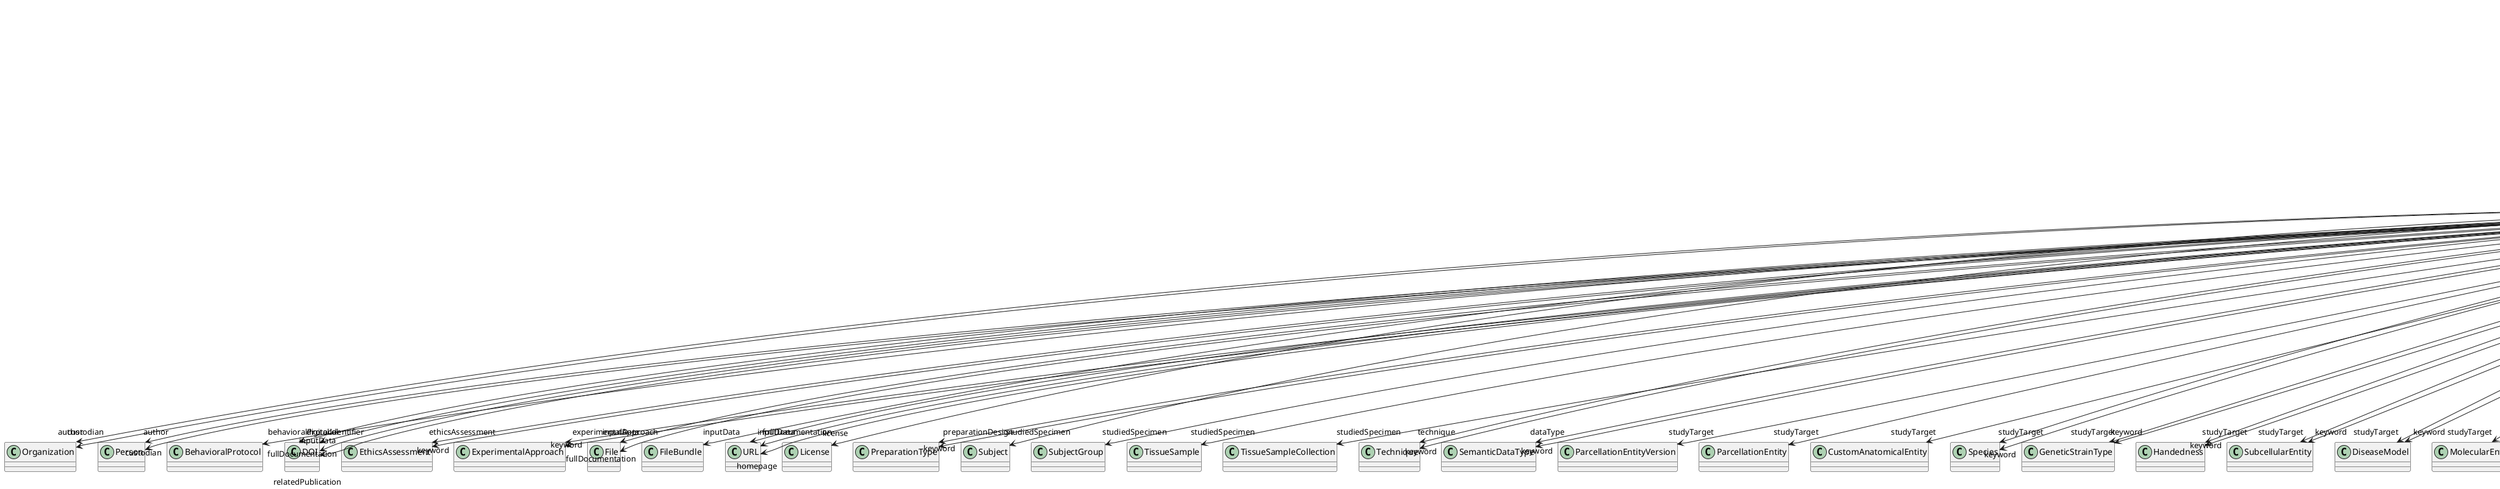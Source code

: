 @startuml
class DatasetVersion {
+author
+behavioralProtocol
+digitalIdentifier
+ethicsAssessment
+experimentalApproach
+inputData
+isAlternativeVersionOf
+isNewVersionOf
+license
+preparationDesign
+studiedSpecimen
+technique
+dataType
+studyTarget
+accessibility
+copyright
+custodian
+description
+fullDocumentation
+fullName
+funding
+homepage
+howToCite
+keyword
+otherContribution
+relatedPublication
+releaseDate
+repository
+shortName
+supportChannel
+versionIdentifier
+versionInnovation

}
DatasetVersion -d-> "author" Organization
DatasetVersion -d-> "author" Person
DatasetVersion -d-> "behavioralProtocol" BehavioralProtocol
DatasetVersion -d-> "digitalIdentifier" DOI
DatasetVersion -d-> "ethicsAssessment" EthicsAssessment
DatasetVersion -d-> "experimentalApproach" ExperimentalApproach
DatasetVersion -d-> "inputData" DOI
DatasetVersion -d-> "inputData" File
DatasetVersion -d-> "inputData" FileBundle
DatasetVersion -d-> "inputData" URL
DatasetVersion -d-> "isAlternativeVersionOf" DatasetVersion
DatasetVersion -d-> "isNewVersionOf" DatasetVersion
DatasetVersion -d-> "license" License
DatasetVersion -d-> "preparationDesign" PreparationType
DatasetVersion -d-> "studiedSpecimen" Subject
DatasetVersion -d-> "studiedSpecimen" SubjectGroup
DatasetVersion -d-> "studiedSpecimen" TissueSample
DatasetVersion -d-> "studiedSpecimen" TissueSampleCollection
DatasetVersion -d-> "technique" Technique
DatasetVersion -d-> "dataType" SemanticDataType
DatasetVersion -d-> "studyTarget" ParcellationEntityVersion
DatasetVersion -d-> "studyTarget" ParcellationEntity
DatasetVersion -d-> "studyTarget" CustomAnatomicalEntity
DatasetVersion -d-> "studyTarget" Species
DatasetVersion -d-> "studyTarget" GeneticStrainType
DatasetVersion -d-> "studyTarget" Handedness
DatasetVersion -d-> "studyTarget" SubcellularEntity
DatasetVersion -d-> "studyTarget" DiseaseModel
DatasetVersion -d-> "studyTarget" MolecularEntity
DatasetVersion -d-> "studyTarget" CellType
DatasetVersion -d-> "studyTarget" Disease
DatasetVersion -d-> "studyTarget" Organ
DatasetVersion -d-> "studyTarget" BiologicalSex
DatasetVersion -d-> "studyTarget" CellCultureType
DatasetVersion -d-> "studyTarget" UBERONParcellation
DatasetVersion -d-> "studyTarget" BreedingType
DatasetVersion -d-> "studyTarget" TermSuggestion
DatasetVersion -d-> "studyTarget" BiologicalOrder
DatasetVersion -d-> "accessibility" ProductAccessibility
DatasetVersion -d-> "copyright" Copyright
DatasetVersion -d-> "custodian" Organization
DatasetVersion -d-> "custodian" Person
DatasetVersion -d-> "fullDocumentation" DOI
DatasetVersion -d-> "fullDocumentation" File
DatasetVersion -d-> "fullDocumentation" URL
DatasetVersion -d-> "funding" Funding
DatasetVersion -d-> "homepage" URL
DatasetVersion -d-> "keyword" StimulationApproach
DatasetVersion -d-> "keyword" Species
DatasetVersion -d-> "keyword" ProductAccessibility
DatasetVersion -d-> "keyword" AgeCategory
DatasetVersion -d-> "keyword" GeneticStrainType
DatasetVersion -d-> "keyword" ActionStatusType
DatasetVersion -d-> "keyword" Handedness
DatasetVersion -d-> "keyword" Service
DatasetVersion -d-> "keyword" PatchClampVariation
DatasetVersion -d-> "keyword" EthicsAssessment
DatasetVersion -d-> "keyword" Technique
DatasetVersion -d-> "keyword" QualitativeOverlap
DatasetVersion -d-> "keyword" SoftwareApplicationCategory
DatasetVersion -d-> "keyword" SubcellularEntity
DatasetVersion -d-> "keyword" DiseaseModel
DatasetVersion -d-> "keyword" OperatingSystem
DatasetVersion -d-> "keyword" Terminology
DatasetVersion -d-> "keyword" TissueSampleAttribute
DatasetVersion -d-> "keyword" OperatingDevice
DatasetVersion -d-> "keyword" AtlasType
DatasetVersion -d-> "keyword" ExperimentalApproach
DatasetVersion -d-> "keyword" SoftwareFeature
DatasetVersion -d-> "keyword" MolecularEntity
DatasetVersion -d-> "keyword" MeasuredQuantity
DatasetVersion -d-> "keyword" DeviceType
DatasetVersion -d-> "keyword" UnitOfMeasurement
DatasetVersion -d-> "keyword" Laterality
DatasetVersion -d-> "keyword" CellType
DatasetVersion -d-> "keyword" TissueSampleType
DatasetVersion -d-> "keyword" SubjectAttribute
DatasetVersion -d-> "keyword" PreparationType
DatasetVersion -d-> "keyword" DataType
DatasetVersion -d-> "keyword" StimulusType
DatasetVersion -d-> "keyword" FileUsageRole
DatasetVersion -d-> "keyword" Language
DatasetVersion -d-> "keyword" MetaDataModelType
DatasetVersion -d-> "keyword" AnnotationType
DatasetVersion -d-> "keyword" Disease
DatasetVersion -d-> "keyword" FileBundleGrouping
DatasetVersion -d-> "keyword" AnatomicalAxesOrientation
DatasetVersion -d-> "keyword" Organ
DatasetVersion -d-> "keyword" BiologicalSex
DatasetVersion -d-> "keyword" FileRepositoryType
DatasetVersion -d-> "keyword" TypeOfUncertainty
DatasetVersion -d-> "keyword" CellCultureType
DatasetVersion -d-> "keyword" AnatomicalPlane
DatasetVersion -d-> "keyword" ContributionType
DatasetVersion -d-> "keyword" UBERONParcellation
DatasetVersion -d-> "keyword" BreedingType
DatasetVersion -d-> "keyword" TermSuggestion
DatasetVersion -d-> "keyword" ModelScope
DatasetVersion -d-> "keyword" CriteriaQualityType
DatasetVersion -d-> "keyword" ProgrammingLanguage
DatasetVersion -d-> "keyword" BiologicalOrder
DatasetVersion -d-> "keyword" CranialWindowType
DatasetVersion -d-> "keyword" SemanticDataType
DatasetVersion -d-> "keyword" ModelAbstractionLevel
DatasetVersion -d-> "otherContribution" Contribution
DatasetVersion -d-> "relatedPublication" DOI
DatasetVersion -d-> "relatedPublication" ISBN
DatasetVersion -d-> "relatedPublication" HANDLE
DatasetVersion -d-> "repository" FileRepository

@enduml